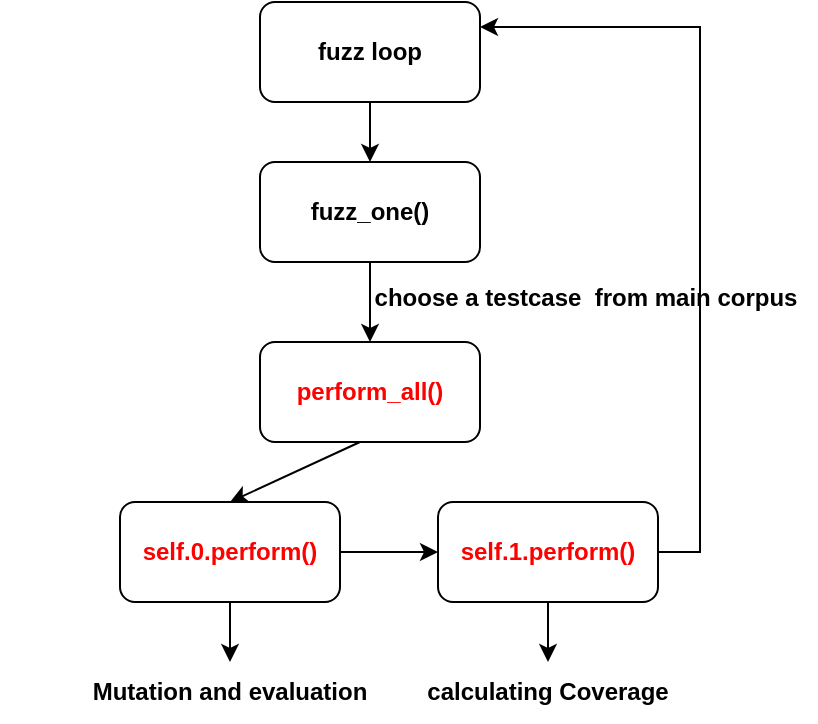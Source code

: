 <mxfile version="24.6.5" type="github">
  <diagram name="第 1 页" id="WXLuquS5OPK2RdRxjn_l">
    <mxGraphModel dx="1562" dy="845" grid="1" gridSize="10" guides="1" tooltips="1" connect="1" arrows="1" fold="1" page="1" pageScale="1" pageWidth="827" pageHeight="1169" math="0" shadow="0">
      <root>
        <mxCell id="0" />
        <mxCell id="1" parent="0" />
        <mxCell id="6DyDfQeU3I3dBpXGyQer-8" value="" style="edgeStyle=orthogonalEdgeStyle;rounded=0;orthogonalLoop=1;jettySize=auto;html=1;" edge="1" parent="1" source="6DyDfQeU3I3dBpXGyQer-1" target="6DyDfQeU3I3dBpXGyQer-2">
          <mxGeometry relative="1" as="geometry" />
        </mxCell>
        <mxCell id="6DyDfQeU3I3dBpXGyQer-1" value="&lt;b&gt;fuzz loop&lt;/b&gt;" style="rounded=1;whiteSpace=wrap;html=1;" vertex="1" parent="1">
          <mxGeometry x="270" y="190" width="110" height="50" as="geometry" />
        </mxCell>
        <mxCell id="6DyDfQeU3I3dBpXGyQer-4" value="" style="edgeStyle=orthogonalEdgeStyle;rounded=0;orthogonalLoop=1;jettySize=auto;html=1;" edge="1" parent="1" source="6DyDfQeU3I3dBpXGyQer-2" target="6DyDfQeU3I3dBpXGyQer-3">
          <mxGeometry relative="1" as="geometry" />
        </mxCell>
        <mxCell id="6DyDfQeU3I3dBpXGyQer-2" value="&lt;b&gt;fuzz_one()&lt;/b&gt;" style="rounded=1;whiteSpace=wrap;html=1;" vertex="1" parent="1">
          <mxGeometry x="270" y="270" width="110" height="50" as="geometry" />
        </mxCell>
        <mxCell id="6DyDfQeU3I3dBpXGyQer-3" value="&lt;b&gt;&lt;font color=&quot;#ff0000&quot;&gt;perform_all()&lt;/font&gt;&lt;/b&gt;" style="rounded=1;whiteSpace=wrap;html=1;" vertex="1" parent="1">
          <mxGeometry x="270" y="360" width="110" height="50" as="geometry" />
        </mxCell>
        <mxCell id="6DyDfQeU3I3dBpXGyQer-5" value="&lt;b&gt;choose a testcase&amp;nbsp; from main corpus&lt;/b&gt;" style="text;html=1;align=center;verticalAlign=middle;whiteSpace=wrap;rounded=0;" vertex="1" parent="1">
          <mxGeometry x="318" y="323" width="230" height="30" as="geometry" />
        </mxCell>
        <mxCell id="6DyDfQeU3I3dBpXGyQer-12" value="" style="edgeStyle=orthogonalEdgeStyle;rounded=0;orthogonalLoop=1;jettySize=auto;html=1;" edge="1" parent="1" source="6DyDfQeU3I3dBpXGyQer-9" target="6DyDfQeU3I3dBpXGyQer-10">
          <mxGeometry relative="1" as="geometry" />
        </mxCell>
        <mxCell id="6DyDfQeU3I3dBpXGyQer-17" value="" style="edgeStyle=orthogonalEdgeStyle;rounded=0;orthogonalLoop=1;jettySize=auto;html=1;" edge="1" parent="1" source="6DyDfQeU3I3dBpXGyQer-9" target="6DyDfQeU3I3dBpXGyQer-14">
          <mxGeometry relative="1" as="geometry" />
        </mxCell>
        <mxCell id="6DyDfQeU3I3dBpXGyQer-9" value="&lt;b&gt;&lt;font color=&quot;#ff0000&quot;&gt;self.0.perform()&lt;/font&gt;&lt;/b&gt;" style="rounded=1;whiteSpace=wrap;html=1;" vertex="1" parent="1">
          <mxGeometry x="200" y="440" width="110" height="50" as="geometry" />
        </mxCell>
        <mxCell id="6DyDfQeU3I3dBpXGyQer-19" value="" style="edgeStyle=orthogonalEdgeStyle;rounded=0;orthogonalLoop=1;jettySize=auto;html=1;" edge="1" parent="1" source="6DyDfQeU3I3dBpXGyQer-10" target="6DyDfQeU3I3dBpXGyQer-18">
          <mxGeometry relative="1" as="geometry" />
        </mxCell>
        <mxCell id="6DyDfQeU3I3dBpXGyQer-20" style="edgeStyle=orthogonalEdgeStyle;rounded=0;orthogonalLoop=1;jettySize=auto;html=1;entryX=1;entryY=0.25;entryDx=0;entryDy=0;" edge="1" parent="1" source="6DyDfQeU3I3dBpXGyQer-10" target="6DyDfQeU3I3dBpXGyQer-1">
          <mxGeometry relative="1" as="geometry">
            <Array as="points">
              <mxPoint x="490" y="465" />
              <mxPoint x="490" y="203" />
            </Array>
          </mxGeometry>
        </mxCell>
        <mxCell id="6DyDfQeU3I3dBpXGyQer-10" value="&lt;b&gt;&lt;font color=&quot;#ff0000&quot;&gt;self.1.perform()&lt;/font&gt;&lt;/b&gt;" style="rounded=1;whiteSpace=wrap;html=1;" vertex="1" parent="1">
          <mxGeometry x="359" y="440" width="110" height="50" as="geometry" />
        </mxCell>
        <mxCell id="6DyDfQeU3I3dBpXGyQer-11" value="" style="endArrow=classic;html=1;rounded=0;entryX=0.5;entryY=0;entryDx=0;entryDy=0;" edge="1" parent="1" target="6DyDfQeU3I3dBpXGyQer-9">
          <mxGeometry width="50" height="50" relative="1" as="geometry">
            <mxPoint x="320" y="410" as="sourcePoint" />
            <mxPoint x="270" y="480" as="targetPoint" />
          </mxGeometry>
        </mxCell>
        <mxCell id="6DyDfQeU3I3dBpXGyQer-14" value="&lt;b&gt;Mutation and evaluation&lt;/b&gt;" style="text;html=1;align=center;verticalAlign=middle;whiteSpace=wrap;rounded=0;" vertex="1" parent="1">
          <mxGeometry x="140" y="520" width="230" height="30" as="geometry" />
        </mxCell>
        <mxCell id="6DyDfQeU3I3dBpXGyQer-18" value="&lt;b&gt;calculating Coverage&lt;/b&gt;" style="text;html=1;align=center;verticalAlign=middle;whiteSpace=wrap;rounded=0;" vertex="1" parent="1">
          <mxGeometry x="299" y="520" width="230" height="30" as="geometry" />
        </mxCell>
      </root>
    </mxGraphModel>
  </diagram>
</mxfile>
